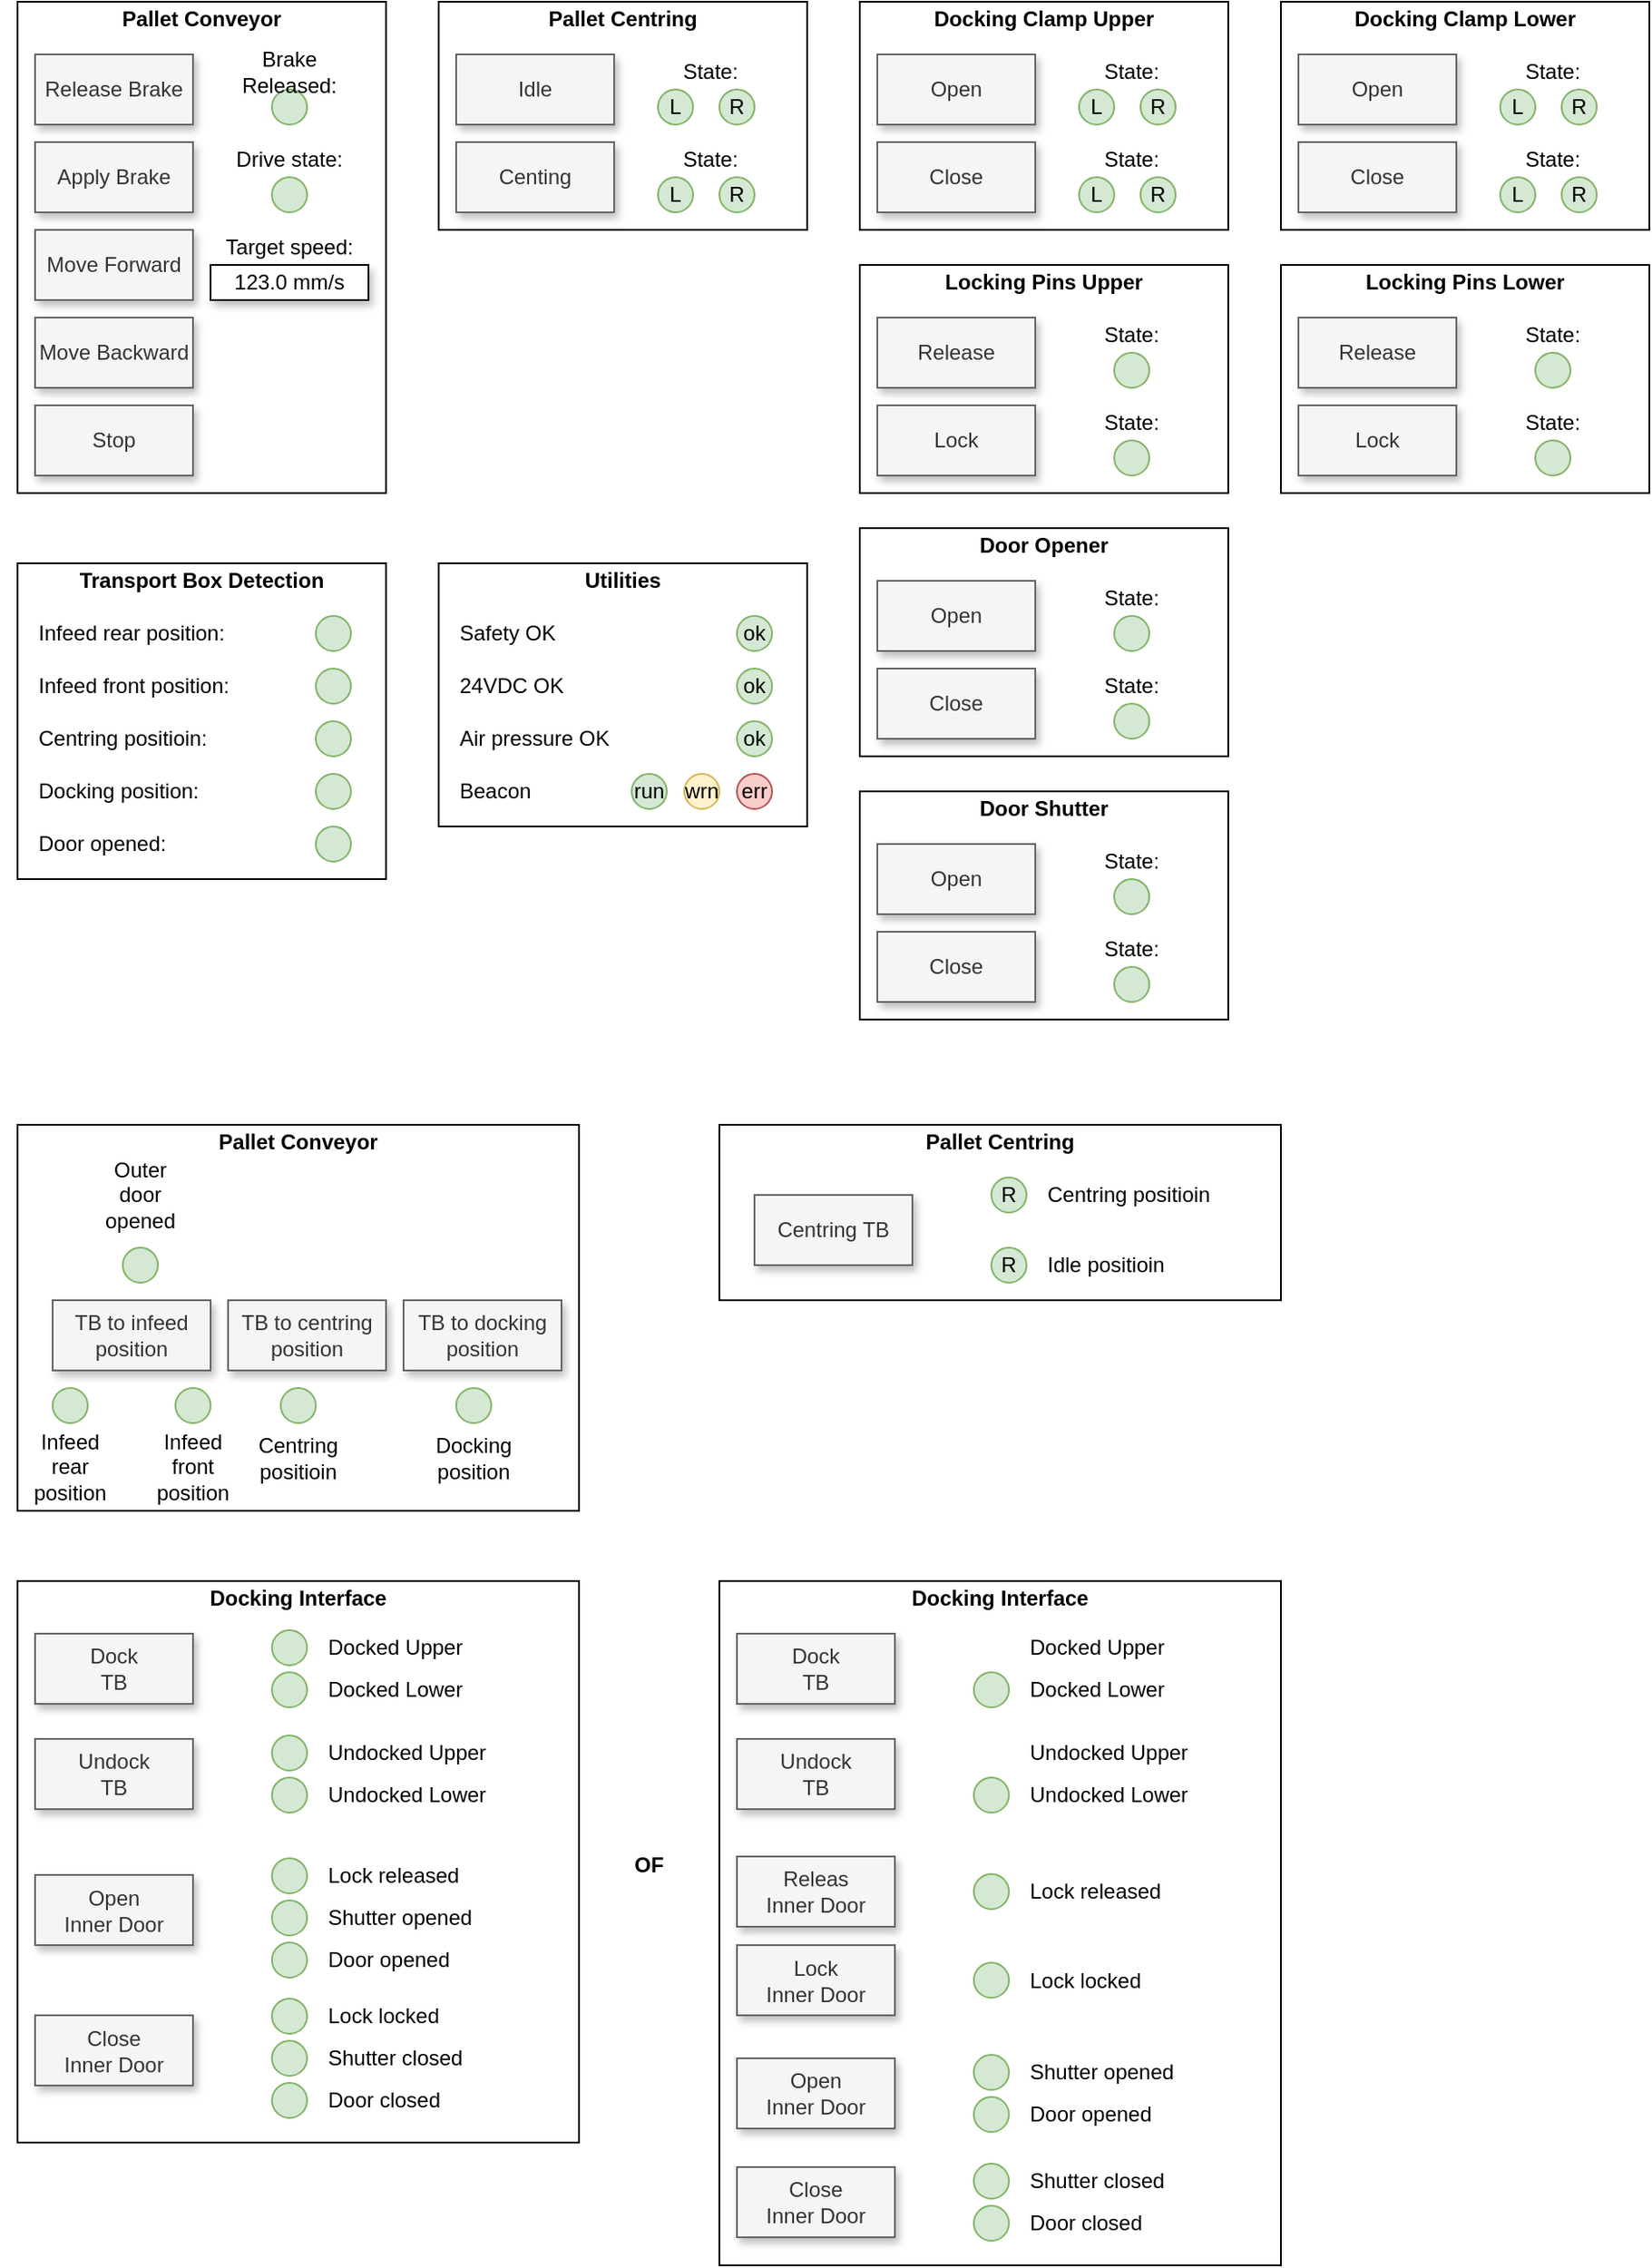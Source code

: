<mxfile version="24.7.5" pages="2">
  <diagram name="HMI maual control" id="TnX9ORPbV--yk32t3U6v">
    <mxGraphModel dx="1247" dy="734" grid="1" gridSize="10" guides="1" tooltips="1" connect="1" arrows="1" fold="1" page="1" pageScale="1" pageWidth="850" pageHeight="1100" math="0" shadow="0">
      <root>
        <mxCell id="0" />
        <mxCell id="1" parent="0" />
        <mxCell id="BcnCHUw4ha58COk9Mgh8-16" value="" style="rounded=0;whiteSpace=wrap;html=1;" parent="1" vertex="1">
          <mxGeometry x="40" y="40" width="210" height="280" as="geometry" />
        </mxCell>
        <mxCell id="BcnCHUw4ha58COk9Mgh8-17" value="Release Brake" style="rounded=0;whiteSpace=wrap;html=1;shadow=1;fillColor=#f5f5f5;fontColor=#333333;strokeColor=#666666;" parent="1" vertex="1">
          <mxGeometry x="50" y="70" width="90" height="40" as="geometry" />
        </mxCell>
        <mxCell id="BcnCHUw4ha58COk9Mgh8-18" value="Move Forward" style="rounded=0;whiteSpace=wrap;html=1;shadow=1;fillColor=#f5f5f5;fontColor=#333333;strokeColor=#666666;" parent="1" vertex="1">
          <mxGeometry x="50" y="170" width="90" height="40" as="geometry" />
        </mxCell>
        <mxCell id="BcnCHUw4ha58COk9Mgh8-19" value="Move Backward" style="rounded=0;whiteSpace=wrap;html=1;shadow=1;fillColor=#f5f5f5;fontColor=#333333;strokeColor=#666666;" parent="1" vertex="1">
          <mxGeometry x="50" y="220" width="90" height="40" as="geometry" />
        </mxCell>
        <mxCell id="BcnCHUw4ha58COk9Mgh8-20" value="Stop" style="rounded=0;whiteSpace=wrap;html=1;shadow=1;fillColor=#f5f5f5;fontColor=#333333;strokeColor=#666666;" parent="1" vertex="1">
          <mxGeometry x="50" y="270" width="90" height="40" as="geometry" />
        </mxCell>
        <mxCell id="BcnCHUw4ha58COk9Mgh8-21" value="123.0 mm/s" style="rounded=0;whiteSpace=wrap;html=1;shadow=1;" parent="1" vertex="1">
          <mxGeometry x="150" y="190" width="90" height="20" as="geometry" />
        </mxCell>
        <mxCell id="BcnCHUw4ha58COk9Mgh8-22" value="" style="ellipse;whiteSpace=wrap;html=1;fillColor=#d5e8d4;strokeColor=#82b366;" parent="1" vertex="1">
          <mxGeometry x="185" y="140" width="20" height="20" as="geometry" />
        </mxCell>
        <mxCell id="BcnCHUw4ha58COk9Mgh8-23" value="Pallet Conveyor" style="text;html=1;align=center;verticalAlign=middle;whiteSpace=wrap;rounded=0;fontStyle=1" parent="1" vertex="1">
          <mxGeometry x="50" y="40" width="190" height="20" as="geometry" />
        </mxCell>
        <mxCell id="BcnCHUw4ha58COk9Mgh8-24" value="Target speed:" style="text;html=1;align=center;verticalAlign=middle;whiteSpace=wrap;rounded=0;fontStyle=0" parent="1" vertex="1">
          <mxGeometry x="150" y="170" width="90" height="20" as="geometry" />
        </mxCell>
        <mxCell id="BcnCHUw4ha58COk9Mgh8-25" value="Drive state:" style="text;html=1;align=center;verticalAlign=middle;whiteSpace=wrap;rounded=0;fontStyle=0" parent="1" vertex="1">
          <mxGeometry x="150" y="120" width="90" height="20" as="geometry" />
        </mxCell>
        <mxCell id="BcnCHUw4ha58COk9Mgh8-26" value="" style="rounded=0;whiteSpace=wrap;html=1;" parent="1" vertex="1">
          <mxGeometry x="280" y="40" width="210" height="130" as="geometry" />
        </mxCell>
        <mxCell id="BcnCHUw4ha58COk9Mgh8-27" value="Idle" style="rounded=0;whiteSpace=wrap;html=1;shadow=1;fillColor=#f5f5f5;fontColor=#333333;strokeColor=#666666;" parent="1" vertex="1">
          <mxGeometry x="290" y="70" width="90" height="40" as="geometry" />
        </mxCell>
        <mxCell id="BcnCHUw4ha58COk9Mgh8-28" value="Centing" style="rounded=0;whiteSpace=wrap;html=1;shadow=1;fillColor=#f5f5f5;fontColor=#333333;strokeColor=#666666;" parent="1" vertex="1">
          <mxGeometry x="290" y="120" width="90" height="40" as="geometry" />
        </mxCell>
        <mxCell id="BcnCHUw4ha58COk9Mgh8-33" value="Pallet Centring" style="text;html=1;align=center;verticalAlign=middle;whiteSpace=wrap;rounded=0;fontStyle=1" parent="1" vertex="1">
          <mxGeometry x="290" y="40" width="190" height="20" as="geometry" />
        </mxCell>
        <mxCell id="BcnCHUw4ha58COk9Mgh8-36" value="" style="rounded=0;whiteSpace=wrap;html=1;" parent="1" vertex="1">
          <mxGeometry x="40" y="360" width="210" height="180" as="geometry" />
        </mxCell>
        <mxCell id="BcnCHUw4ha58COk9Mgh8-43" value="Transport Box Detection" style="text;html=1;align=center;verticalAlign=middle;whiteSpace=wrap;rounded=0;fontStyle=1" parent="1" vertex="1">
          <mxGeometry x="50" y="360" width="190" height="20" as="geometry" />
        </mxCell>
        <mxCell id="BcnCHUw4ha58COk9Mgh8-46" value="" style="ellipse;whiteSpace=wrap;html=1;fillColor=#d5e8d4;strokeColor=#82b366;" parent="1" vertex="1">
          <mxGeometry x="210" y="390" width="20" height="20" as="geometry" />
        </mxCell>
        <mxCell id="BcnCHUw4ha58COk9Mgh8-47" value="Infeed rear position:" style="text;html=1;align=left;verticalAlign=middle;whiteSpace=wrap;rounded=0;fontStyle=0" parent="1" vertex="1">
          <mxGeometry x="50" y="390" width="150" height="20" as="geometry" />
        </mxCell>
        <mxCell id="BcnCHUw4ha58COk9Mgh8-50" value="" style="ellipse;whiteSpace=wrap;html=1;fillColor=#d5e8d4;strokeColor=#82b366;" parent="1" vertex="1">
          <mxGeometry x="210" y="420" width="20" height="20" as="geometry" />
        </mxCell>
        <mxCell id="BcnCHUw4ha58COk9Mgh8-51" value="" style="ellipse;whiteSpace=wrap;html=1;fillColor=#d5e8d4;strokeColor=#82b366;" parent="1" vertex="1">
          <mxGeometry x="210" y="450" width="20" height="20" as="geometry" />
        </mxCell>
        <mxCell id="BcnCHUw4ha58COk9Mgh8-52" value="" style="ellipse;whiteSpace=wrap;html=1;fillColor=#d5e8d4;strokeColor=#82b366;" parent="1" vertex="1">
          <mxGeometry x="210" y="480" width="20" height="20" as="geometry" />
        </mxCell>
        <mxCell id="BcnCHUw4ha58COk9Mgh8-53" value="" style="ellipse;whiteSpace=wrap;html=1;fillColor=#d5e8d4;strokeColor=#82b366;" parent="1" vertex="1">
          <mxGeometry x="210" y="510" width="20" height="20" as="geometry" />
        </mxCell>
        <mxCell id="BcnCHUw4ha58COk9Mgh8-54" value="Infeed front position:" style="text;html=1;align=left;verticalAlign=middle;whiteSpace=wrap;rounded=0;fontStyle=0" parent="1" vertex="1">
          <mxGeometry x="50" y="420" width="150" height="20" as="geometry" />
        </mxCell>
        <mxCell id="BcnCHUw4ha58COk9Mgh8-55" value="Centring positioin:" style="text;html=1;align=left;verticalAlign=middle;whiteSpace=wrap;rounded=0;fontStyle=0" parent="1" vertex="1">
          <mxGeometry x="50" y="450" width="150" height="20" as="geometry" />
        </mxCell>
        <mxCell id="BcnCHUw4ha58COk9Mgh8-56" value="Docking position:" style="text;html=1;align=left;verticalAlign=middle;whiteSpace=wrap;rounded=0;fontStyle=0" parent="1" vertex="1">
          <mxGeometry x="50" y="480" width="150" height="20" as="geometry" />
        </mxCell>
        <mxCell id="BcnCHUw4ha58COk9Mgh8-57" value="Door opened:" style="text;html=1;align=left;verticalAlign=middle;whiteSpace=wrap;rounded=0;fontStyle=0" parent="1" vertex="1">
          <mxGeometry x="50" y="510" width="150" height="20" as="geometry" />
        </mxCell>
        <mxCell id="BcnCHUw4ha58COk9Mgh8-60" value="L" style="ellipse;whiteSpace=wrap;html=1;fillColor=#d5e8d4;strokeColor=#82b366;" parent="1" vertex="1">
          <mxGeometry x="405" y="90" width="20" height="20" as="geometry" />
        </mxCell>
        <mxCell id="BcnCHUw4ha58COk9Mgh8-61" value="State:" style="text;html=1;align=center;verticalAlign=middle;whiteSpace=wrap;rounded=0;fontStyle=0" parent="1" vertex="1">
          <mxGeometry x="390" y="70" width="90" height="20" as="geometry" />
        </mxCell>
        <mxCell id="BcnCHUw4ha58COk9Mgh8-62" value="R" style="ellipse;whiteSpace=wrap;html=1;fillColor=#d5e8d4;strokeColor=#82b366;" parent="1" vertex="1">
          <mxGeometry x="440" y="90" width="20" height="20" as="geometry" />
        </mxCell>
        <mxCell id="BcnCHUw4ha58COk9Mgh8-64" value="L" style="ellipse;whiteSpace=wrap;html=1;fillColor=#d5e8d4;strokeColor=#82b366;" parent="1" vertex="1">
          <mxGeometry x="405" y="140" width="20" height="20" as="geometry" />
        </mxCell>
        <mxCell id="BcnCHUw4ha58COk9Mgh8-65" value="State:" style="text;html=1;align=center;verticalAlign=middle;whiteSpace=wrap;rounded=0;fontStyle=0" parent="1" vertex="1">
          <mxGeometry x="390" y="120" width="90" height="20" as="geometry" />
        </mxCell>
        <mxCell id="BcnCHUw4ha58COk9Mgh8-66" value="R" style="ellipse;whiteSpace=wrap;html=1;fillColor=#d5e8d4;strokeColor=#82b366;" parent="1" vertex="1">
          <mxGeometry x="440" y="140" width="20" height="20" as="geometry" />
        </mxCell>
        <mxCell id="BcnCHUw4ha58COk9Mgh8-67" value="" style="rounded=0;whiteSpace=wrap;html=1;" parent="1" vertex="1">
          <mxGeometry x="520" y="40" width="210" height="130" as="geometry" />
        </mxCell>
        <mxCell id="BcnCHUw4ha58COk9Mgh8-68" value="Open" style="rounded=0;whiteSpace=wrap;html=1;shadow=1;fillColor=#f5f5f5;fontColor=#333333;strokeColor=#666666;" parent="1" vertex="1">
          <mxGeometry x="530" y="70" width="90" height="40" as="geometry" />
        </mxCell>
        <mxCell id="BcnCHUw4ha58COk9Mgh8-69" value="Close" style="rounded=0;whiteSpace=wrap;html=1;shadow=1;fillColor=#f5f5f5;fontColor=#333333;strokeColor=#666666;" parent="1" vertex="1">
          <mxGeometry x="530" y="120" width="90" height="40" as="geometry" />
        </mxCell>
        <mxCell id="BcnCHUw4ha58COk9Mgh8-70" value="Docking Clamp Upper" style="text;html=1;align=center;verticalAlign=middle;whiteSpace=wrap;rounded=0;fontStyle=1" parent="1" vertex="1">
          <mxGeometry x="530" y="40" width="190" height="20" as="geometry" />
        </mxCell>
        <mxCell id="BcnCHUw4ha58COk9Mgh8-71" value="L" style="ellipse;whiteSpace=wrap;html=1;fillColor=#d5e8d4;strokeColor=#82b366;" parent="1" vertex="1">
          <mxGeometry x="645" y="90" width="20" height="20" as="geometry" />
        </mxCell>
        <mxCell id="BcnCHUw4ha58COk9Mgh8-72" value="State:" style="text;html=1;align=center;verticalAlign=middle;whiteSpace=wrap;rounded=0;fontStyle=0" parent="1" vertex="1">
          <mxGeometry x="630" y="70" width="90" height="20" as="geometry" />
        </mxCell>
        <mxCell id="BcnCHUw4ha58COk9Mgh8-73" value="R" style="ellipse;whiteSpace=wrap;html=1;fillColor=#d5e8d4;strokeColor=#82b366;" parent="1" vertex="1">
          <mxGeometry x="680" y="90" width="20" height="20" as="geometry" />
        </mxCell>
        <mxCell id="BcnCHUw4ha58COk9Mgh8-74" value="L" style="ellipse;whiteSpace=wrap;html=1;fillColor=#d5e8d4;strokeColor=#82b366;" parent="1" vertex="1">
          <mxGeometry x="645" y="140" width="20" height="20" as="geometry" />
        </mxCell>
        <mxCell id="BcnCHUw4ha58COk9Mgh8-75" value="State:" style="text;html=1;align=center;verticalAlign=middle;whiteSpace=wrap;rounded=0;fontStyle=0" parent="1" vertex="1">
          <mxGeometry x="630" y="120" width="90" height="20" as="geometry" />
        </mxCell>
        <mxCell id="BcnCHUw4ha58COk9Mgh8-76" value="R" style="ellipse;whiteSpace=wrap;html=1;fillColor=#d5e8d4;strokeColor=#82b366;" parent="1" vertex="1">
          <mxGeometry x="680" y="140" width="20" height="20" as="geometry" />
        </mxCell>
        <mxCell id="BcnCHUw4ha58COk9Mgh8-89" value="" style="rounded=0;whiteSpace=wrap;html=1;" parent="1" vertex="1">
          <mxGeometry x="520" y="190" width="210" height="130" as="geometry" />
        </mxCell>
        <mxCell id="BcnCHUw4ha58COk9Mgh8-90" value="Release" style="rounded=0;whiteSpace=wrap;html=1;shadow=1;fillColor=#f5f5f5;fontColor=#333333;strokeColor=#666666;" parent="1" vertex="1">
          <mxGeometry x="530" y="220" width="90" height="40" as="geometry" />
        </mxCell>
        <mxCell id="BcnCHUw4ha58COk9Mgh8-91" value="Lock" style="rounded=0;whiteSpace=wrap;html=1;shadow=1;fillColor=#f5f5f5;fontColor=#333333;strokeColor=#666666;" parent="1" vertex="1">
          <mxGeometry x="530" y="270" width="90" height="40" as="geometry" />
        </mxCell>
        <mxCell id="BcnCHUw4ha58COk9Mgh8-92" value="Locking Pins Upper" style="text;html=1;align=center;verticalAlign=middle;whiteSpace=wrap;rounded=0;fontStyle=1" parent="1" vertex="1">
          <mxGeometry x="530" y="190" width="190" height="20" as="geometry" />
        </mxCell>
        <mxCell id="BcnCHUw4ha58COk9Mgh8-93" value="" style="ellipse;whiteSpace=wrap;html=1;fillColor=#d5e8d4;strokeColor=#82b366;" parent="1" vertex="1">
          <mxGeometry x="665" y="240" width="20" height="20" as="geometry" />
        </mxCell>
        <mxCell id="BcnCHUw4ha58COk9Mgh8-94" value="State:" style="text;html=1;align=center;verticalAlign=middle;whiteSpace=wrap;rounded=0;fontStyle=0" parent="1" vertex="1">
          <mxGeometry x="630" y="220" width="90" height="20" as="geometry" />
        </mxCell>
        <mxCell id="BcnCHUw4ha58COk9Mgh8-96" value="" style="ellipse;whiteSpace=wrap;html=1;fillColor=#d5e8d4;strokeColor=#82b366;" parent="1" vertex="1">
          <mxGeometry x="665" y="290" width="20" height="20" as="geometry" />
        </mxCell>
        <mxCell id="BcnCHUw4ha58COk9Mgh8-97" value="State:" style="text;html=1;align=center;verticalAlign=middle;whiteSpace=wrap;rounded=0;fontStyle=0" parent="1" vertex="1">
          <mxGeometry x="630" y="270" width="90" height="20" as="geometry" />
        </mxCell>
        <mxCell id="BcnCHUw4ha58COk9Mgh8-99" value="" style="rounded=0;whiteSpace=wrap;html=1;" parent="1" vertex="1">
          <mxGeometry x="520" y="340" width="210" height="130" as="geometry" />
        </mxCell>
        <mxCell id="BcnCHUw4ha58COk9Mgh8-100" value="Open" style="rounded=0;whiteSpace=wrap;html=1;shadow=1;fillColor=#f5f5f5;fontColor=#333333;strokeColor=#666666;" parent="1" vertex="1">
          <mxGeometry x="530" y="370" width="90" height="40" as="geometry" />
        </mxCell>
        <mxCell id="BcnCHUw4ha58COk9Mgh8-101" value="Close" style="rounded=0;whiteSpace=wrap;html=1;shadow=1;fillColor=#f5f5f5;fontColor=#333333;strokeColor=#666666;" parent="1" vertex="1">
          <mxGeometry x="530" y="420" width="90" height="40" as="geometry" />
        </mxCell>
        <mxCell id="BcnCHUw4ha58COk9Mgh8-102" value="Door Opener" style="text;html=1;align=center;verticalAlign=middle;whiteSpace=wrap;rounded=0;fontStyle=1" parent="1" vertex="1">
          <mxGeometry x="530" y="340" width="190" height="20" as="geometry" />
        </mxCell>
        <mxCell id="BcnCHUw4ha58COk9Mgh8-103" value="" style="ellipse;whiteSpace=wrap;html=1;fillColor=#d5e8d4;strokeColor=#82b366;" parent="1" vertex="1">
          <mxGeometry x="665" y="390" width="20" height="20" as="geometry" />
        </mxCell>
        <mxCell id="BcnCHUw4ha58COk9Mgh8-104" value="State:" style="text;html=1;align=center;verticalAlign=middle;whiteSpace=wrap;rounded=0;fontStyle=0" parent="1" vertex="1">
          <mxGeometry x="630" y="370" width="90" height="20" as="geometry" />
        </mxCell>
        <mxCell id="BcnCHUw4ha58COk9Mgh8-105" value="" style="ellipse;whiteSpace=wrap;html=1;fillColor=#d5e8d4;strokeColor=#82b366;" parent="1" vertex="1">
          <mxGeometry x="665" y="440" width="20" height="20" as="geometry" />
        </mxCell>
        <mxCell id="BcnCHUw4ha58COk9Mgh8-106" value="State:" style="text;html=1;align=center;verticalAlign=middle;whiteSpace=wrap;rounded=0;fontStyle=0" parent="1" vertex="1">
          <mxGeometry x="630" y="420" width="90" height="20" as="geometry" />
        </mxCell>
        <mxCell id="BcnCHUw4ha58COk9Mgh8-108" value="" style="rounded=0;whiteSpace=wrap;html=1;" parent="1" vertex="1">
          <mxGeometry x="520" y="490" width="210" height="130" as="geometry" />
        </mxCell>
        <mxCell id="BcnCHUw4ha58COk9Mgh8-109" value="Open" style="rounded=0;whiteSpace=wrap;html=1;shadow=1;fillColor=#f5f5f5;fontColor=#333333;strokeColor=#666666;" parent="1" vertex="1">
          <mxGeometry x="530" y="520" width="90" height="40" as="geometry" />
        </mxCell>
        <mxCell id="BcnCHUw4ha58COk9Mgh8-110" value="Close" style="rounded=0;whiteSpace=wrap;html=1;shadow=1;fillColor=#f5f5f5;fontColor=#333333;strokeColor=#666666;" parent="1" vertex="1">
          <mxGeometry x="530" y="570" width="90" height="40" as="geometry" />
        </mxCell>
        <mxCell id="BcnCHUw4ha58COk9Mgh8-111" value="Door Shutter" style="text;html=1;align=center;verticalAlign=middle;whiteSpace=wrap;rounded=0;fontStyle=1" parent="1" vertex="1">
          <mxGeometry x="530" y="490" width="190" height="20" as="geometry" />
        </mxCell>
        <mxCell id="BcnCHUw4ha58COk9Mgh8-112" value="" style="ellipse;whiteSpace=wrap;html=1;fillColor=#d5e8d4;strokeColor=#82b366;" parent="1" vertex="1">
          <mxGeometry x="665" y="540" width="20" height="20" as="geometry" />
        </mxCell>
        <mxCell id="BcnCHUw4ha58COk9Mgh8-113" value="State:" style="text;html=1;align=center;verticalAlign=middle;whiteSpace=wrap;rounded=0;fontStyle=0" parent="1" vertex="1">
          <mxGeometry x="630" y="520" width="90" height="20" as="geometry" />
        </mxCell>
        <mxCell id="BcnCHUw4ha58COk9Mgh8-114" value="" style="ellipse;whiteSpace=wrap;html=1;fillColor=#d5e8d4;strokeColor=#82b366;" parent="1" vertex="1">
          <mxGeometry x="665" y="590" width="20" height="20" as="geometry" />
        </mxCell>
        <mxCell id="BcnCHUw4ha58COk9Mgh8-115" value="State:" style="text;html=1;align=center;verticalAlign=middle;whiteSpace=wrap;rounded=0;fontStyle=0" parent="1" vertex="1">
          <mxGeometry x="630" y="570" width="90" height="20" as="geometry" />
        </mxCell>
        <mxCell id="BcnCHUw4ha58COk9Mgh8-116" value="" style="rounded=0;whiteSpace=wrap;html=1;" parent="1" vertex="1">
          <mxGeometry x="760" y="40" width="210" height="130" as="geometry" />
        </mxCell>
        <mxCell id="BcnCHUw4ha58COk9Mgh8-117" value="Open" style="rounded=0;whiteSpace=wrap;html=1;shadow=1;fillColor=#f5f5f5;fontColor=#333333;strokeColor=#666666;" parent="1" vertex="1">
          <mxGeometry x="770" y="70" width="90" height="40" as="geometry" />
        </mxCell>
        <mxCell id="BcnCHUw4ha58COk9Mgh8-118" value="Close" style="rounded=0;whiteSpace=wrap;html=1;shadow=1;fillColor=#f5f5f5;fontColor=#333333;strokeColor=#666666;" parent="1" vertex="1">
          <mxGeometry x="770" y="120" width="90" height="40" as="geometry" />
        </mxCell>
        <mxCell id="BcnCHUw4ha58COk9Mgh8-119" value="Docking Clamp Lower" style="text;html=1;align=center;verticalAlign=middle;whiteSpace=wrap;rounded=0;fontStyle=1" parent="1" vertex="1">
          <mxGeometry x="770" y="40" width="190" height="20" as="geometry" />
        </mxCell>
        <mxCell id="BcnCHUw4ha58COk9Mgh8-120" value="L" style="ellipse;whiteSpace=wrap;html=1;fillColor=#d5e8d4;strokeColor=#82b366;" parent="1" vertex="1">
          <mxGeometry x="885" y="90" width="20" height="20" as="geometry" />
        </mxCell>
        <mxCell id="BcnCHUw4ha58COk9Mgh8-121" value="State:" style="text;html=1;align=center;verticalAlign=middle;whiteSpace=wrap;rounded=0;fontStyle=0" parent="1" vertex="1">
          <mxGeometry x="870" y="70" width="90" height="20" as="geometry" />
        </mxCell>
        <mxCell id="BcnCHUw4ha58COk9Mgh8-122" value="R" style="ellipse;whiteSpace=wrap;html=1;fillColor=#d5e8d4;strokeColor=#82b366;" parent="1" vertex="1">
          <mxGeometry x="920" y="90" width="20" height="20" as="geometry" />
        </mxCell>
        <mxCell id="BcnCHUw4ha58COk9Mgh8-123" value="L" style="ellipse;whiteSpace=wrap;html=1;fillColor=#d5e8d4;strokeColor=#82b366;" parent="1" vertex="1">
          <mxGeometry x="885" y="140" width="20" height="20" as="geometry" />
        </mxCell>
        <mxCell id="BcnCHUw4ha58COk9Mgh8-124" value="State:" style="text;html=1;align=center;verticalAlign=middle;whiteSpace=wrap;rounded=0;fontStyle=0" parent="1" vertex="1">
          <mxGeometry x="870" y="120" width="90" height="20" as="geometry" />
        </mxCell>
        <mxCell id="BcnCHUw4ha58COk9Mgh8-125" value="R" style="ellipse;whiteSpace=wrap;html=1;fillColor=#d5e8d4;strokeColor=#82b366;" parent="1" vertex="1">
          <mxGeometry x="920" y="140" width="20" height="20" as="geometry" />
        </mxCell>
        <mxCell id="BcnCHUw4ha58COk9Mgh8-126" value="" style="rounded=0;whiteSpace=wrap;html=1;" parent="1" vertex="1">
          <mxGeometry x="760" y="190" width="210" height="130" as="geometry" />
        </mxCell>
        <mxCell id="BcnCHUw4ha58COk9Mgh8-127" value="Release" style="rounded=0;whiteSpace=wrap;html=1;shadow=1;fillColor=#f5f5f5;fontColor=#333333;strokeColor=#666666;" parent="1" vertex="1">
          <mxGeometry x="770" y="220" width="90" height="40" as="geometry" />
        </mxCell>
        <mxCell id="BcnCHUw4ha58COk9Mgh8-128" value="Lock" style="rounded=0;whiteSpace=wrap;html=1;shadow=1;fillColor=#f5f5f5;fontColor=#333333;strokeColor=#666666;" parent="1" vertex="1">
          <mxGeometry x="770" y="270" width="90" height="40" as="geometry" />
        </mxCell>
        <mxCell id="BcnCHUw4ha58COk9Mgh8-129" value="Locking Pins Lower" style="text;html=1;align=center;verticalAlign=middle;whiteSpace=wrap;rounded=0;fontStyle=1" parent="1" vertex="1">
          <mxGeometry x="770" y="190" width="190" height="20" as="geometry" />
        </mxCell>
        <mxCell id="BcnCHUw4ha58COk9Mgh8-130" value="" style="ellipse;whiteSpace=wrap;html=1;fillColor=#d5e8d4;strokeColor=#82b366;" parent="1" vertex="1">
          <mxGeometry x="905" y="240" width="20" height="20" as="geometry" />
        </mxCell>
        <mxCell id="BcnCHUw4ha58COk9Mgh8-131" value="State:" style="text;html=1;align=center;verticalAlign=middle;whiteSpace=wrap;rounded=0;fontStyle=0" parent="1" vertex="1">
          <mxGeometry x="870" y="220" width="90" height="20" as="geometry" />
        </mxCell>
        <mxCell id="BcnCHUw4ha58COk9Mgh8-132" value="" style="ellipse;whiteSpace=wrap;html=1;fillColor=#d5e8d4;strokeColor=#82b366;" parent="1" vertex="1">
          <mxGeometry x="905" y="290" width="20" height="20" as="geometry" />
        </mxCell>
        <mxCell id="BcnCHUw4ha58COk9Mgh8-133" value="State:" style="text;html=1;align=center;verticalAlign=middle;whiteSpace=wrap;rounded=0;fontStyle=0" parent="1" vertex="1">
          <mxGeometry x="870" y="270" width="90" height="20" as="geometry" />
        </mxCell>
        <mxCell id="UFwwj-xUKq53SgtM4bMM-1" value="" style="rounded=0;whiteSpace=wrap;html=1;" parent="1" vertex="1">
          <mxGeometry x="40" y="680" width="320" height="220" as="geometry" />
        </mxCell>
        <mxCell id="UFwwj-xUKq53SgtM4bMM-2" value="TB to centring position" style="rounded=0;whiteSpace=wrap;html=1;shadow=1;fillColor=#f5f5f5;fontColor=#333333;strokeColor=#666666;" parent="1" vertex="1">
          <mxGeometry x="160" y="780" width="90" height="40" as="geometry" />
        </mxCell>
        <mxCell id="UFwwj-xUKq53SgtM4bMM-3" value="TB to docking position" style="rounded=0;whiteSpace=wrap;html=1;shadow=1;fillColor=#f5f5f5;fontColor=#333333;strokeColor=#666666;" parent="1" vertex="1">
          <mxGeometry x="260" y="780" width="90" height="40" as="geometry" />
        </mxCell>
        <mxCell id="UFwwj-xUKq53SgtM4bMM-4" value="Pallet Conveyor" style="text;html=1;align=center;verticalAlign=middle;whiteSpace=wrap;rounded=0;fontStyle=1" parent="1" vertex="1">
          <mxGeometry x="40" y="680" width="320" height="20" as="geometry" />
        </mxCell>
        <mxCell id="UFwwj-xUKq53SgtM4bMM-11" value="TB to infeed position" style="rounded=0;whiteSpace=wrap;html=1;shadow=1;fillColor=#f5f5f5;fontColor=#333333;strokeColor=#666666;" parent="1" vertex="1">
          <mxGeometry x="60" y="780" width="90" height="40" as="geometry" />
        </mxCell>
        <mxCell id="UFwwj-xUKq53SgtM4bMM-12" value="" style="ellipse;whiteSpace=wrap;html=1;fillColor=#d5e8d4;strokeColor=#82b366;" parent="1" vertex="1">
          <mxGeometry x="60" y="830" width="20" height="20" as="geometry" />
        </mxCell>
        <mxCell id="UFwwj-xUKq53SgtM4bMM-14" value="" style="ellipse;whiteSpace=wrap;html=1;fillColor=#d5e8d4;strokeColor=#82b366;" parent="1" vertex="1">
          <mxGeometry x="130" y="830" width="20" height="20" as="geometry" />
        </mxCell>
        <mxCell id="UFwwj-xUKq53SgtM4bMM-15" value="" style="ellipse;whiteSpace=wrap;html=1;fillColor=#d5e8d4;strokeColor=#82b366;" parent="1" vertex="1">
          <mxGeometry x="190" y="830" width="20" height="20" as="geometry" />
        </mxCell>
        <mxCell id="UFwwj-xUKq53SgtM4bMM-16" value="" style="ellipse;whiteSpace=wrap;html=1;fillColor=#d5e8d4;strokeColor=#82b366;" parent="1" vertex="1">
          <mxGeometry x="290" y="830" width="20" height="20" as="geometry" />
        </mxCell>
        <mxCell id="UFwwj-xUKq53SgtM4bMM-17" value="" style="ellipse;whiteSpace=wrap;html=1;fillColor=#d5e8d4;strokeColor=#82b366;" parent="1" vertex="1">
          <mxGeometry x="100" y="750" width="20" height="20" as="geometry" />
        </mxCell>
        <mxCell id="UFwwj-xUKq53SgtM4bMM-21" value="Outer&lt;div&gt;door&lt;/div&gt;&lt;div&gt;opened&lt;/div&gt;" style="text;html=1;align=center;verticalAlign=middle;whiteSpace=wrap;rounded=0;fontStyle=0" parent="1" vertex="1">
          <mxGeometry x="70" y="700" width="80" height="40" as="geometry" />
        </mxCell>
        <mxCell id="UFwwj-xUKq53SgtM4bMM-20" value="Docking&lt;div&gt;position&lt;/div&gt;" style="text;html=1;align=center;verticalAlign=middle;whiteSpace=wrap;rounded=0;fontStyle=0;fillColor=none;" parent="1" vertex="1">
          <mxGeometry x="255" y="850" width="90" height="40" as="geometry" />
        </mxCell>
        <mxCell id="UFwwj-xUKq53SgtM4bMM-19" value="Centring&lt;div&gt;positioin&lt;/div&gt;" style="text;html=1;align=center;verticalAlign=middle;whiteSpace=wrap;rounded=0;fontStyle=0;fillColor=none;" parent="1" vertex="1">
          <mxGeometry x="160" y="850" width="80" height="40" as="geometry" />
        </mxCell>
        <mxCell id="UFwwj-xUKq53SgtM4bMM-18" value="Infeed&lt;div&gt;front&lt;div&gt;position&lt;/div&gt;&lt;/div&gt;" style="text;html=1;align=center;verticalAlign=middle;whiteSpace=wrap;rounded=0;fontStyle=0;fillColor=none;" parent="1" vertex="1">
          <mxGeometry x="95" y="855" width="90" height="40" as="geometry" />
        </mxCell>
        <mxCell id="UFwwj-xUKq53SgtM4bMM-13" value="Infeed&lt;div&gt;rear&lt;/div&gt;&lt;div&gt;position&lt;/div&gt;" style="text;html=1;align=center;verticalAlign=middle;whiteSpace=wrap;rounded=0;fontStyle=0;fillColor=none;" parent="1" vertex="1">
          <mxGeometry x="30" y="855" width="80" height="40" as="geometry" />
        </mxCell>
        <mxCell id="UFwwj-xUKq53SgtM4bMM-37" value="" style="rounded=0;whiteSpace=wrap;html=1;" parent="1" vertex="1">
          <mxGeometry x="440" y="680" width="320" height="100" as="geometry" />
        </mxCell>
        <mxCell id="UFwwj-xUKq53SgtM4bMM-40" value="Pallet Centring" style="text;html=1;align=center;verticalAlign=middle;whiteSpace=wrap;rounded=0;fontStyle=1" parent="1" vertex="1">
          <mxGeometry x="440" y="680" width="320" height="20" as="geometry" />
        </mxCell>
        <mxCell id="UFwwj-xUKq53SgtM4bMM-41" value="Centring TB" style="rounded=0;whiteSpace=wrap;html=1;shadow=1;fillColor=#f5f5f5;fontColor=#333333;strokeColor=#666666;" parent="1" vertex="1">
          <mxGeometry x="460" y="720" width="90" height="40" as="geometry" />
        </mxCell>
        <mxCell id="UFwwj-xUKq53SgtM4bMM-44" value="R" style="ellipse;whiteSpace=wrap;html=1;fillColor=#d5e8d4;strokeColor=#82b366;" parent="1" vertex="1">
          <mxGeometry x="595" y="710" width="20" height="20" as="geometry" />
        </mxCell>
        <mxCell id="UFwwj-xUKq53SgtM4bMM-45" value="R" style="ellipse;whiteSpace=wrap;html=1;fillColor=#d5e8d4;strokeColor=#82b366;" parent="1" vertex="1">
          <mxGeometry x="595" y="750" width="20" height="20" as="geometry" />
        </mxCell>
        <mxCell id="UFwwj-xUKq53SgtM4bMM-49" value="Centring&amp;nbsp;&lt;span style=&quot;background-color: initial;&quot;&gt;positioin&lt;/span&gt;" style="text;html=1;align=left;verticalAlign=middle;whiteSpace=wrap;rounded=0;fontStyle=0;fillColor=none;" parent="1" vertex="1">
          <mxGeometry x="625" y="710" width="115" height="20" as="geometry" />
        </mxCell>
        <mxCell id="UFwwj-xUKq53SgtM4bMM-52" value="Idle&amp;nbsp;&lt;span style=&quot;background-color: initial;&quot;&gt;positioin&lt;/span&gt;" style="text;html=1;align=left;verticalAlign=middle;whiteSpace=wrap;rounded=0;fontStyle=0;fillColor=none;" parent="1" vertex="1">
          <mxGeometry x="625" y="750" width="115" height="20" as="geometry" />
        </mxCell>
        <mxCell id="UFwwj-xUKq53SgtM4bMM-55" value="" style="rounded=0;whiteSpace=wrap;html=1;" parent="1" vertex="1">
          <mxGeometry x="40" y="940" width="320" height="320" as="geometry" />
        </mxCell>
        <mxCell id="UFwwj-xUKq53SgtM4bMM-58" value="Docking Interface" style="text;html=1;align=center;verticalAlign=middle;whiteSpace=wrap;rounded=0;fontStyle=1" parent="1" vertex="1">
          <mxGeometry x="40" y="940" width="320" height="20" as="geometry" />
        </mxCell>
        <mxCell id="UFwwj-xUKq53SgtM4bMM-59" value="Dock&lt;div&gt;TB&lt;/div&gt;" style="rounded=0;whiteSpace=wrap;html=1;shadow=1;fillColor=#f5f5f5;fontColor=#333333;strokeColor=#666666;" parent="1" vertex="1">
          <mxGeometry x="50" y="970" width="90" height="40" as="geometry" />
        </mxCell>
        <mxCell id="UFwwj-xUKq53SgtM4bMM-70" value="Undock&lt;div&gt;TB&lt;/div&gt;" style="rounded=0;whiteSpace=wrap;html=1;shadow=1;fillColor=#f5f5f5;fontColor=#333333;strokeColor=#666666;" parent="1" vertex="1">
          <mxGeometry x="50" y="1030" width="90" height="40" as="geometry" />
        </mxCell>
        <mxCell id="UFwwj-xUKq53SgtM4bMM-72" value="Open&lt;div&gt;Inner Door&lt;/div&gt;" style="rounded=0;whiteSpace=wrap;html=1;shadow=1;fillColor=#f5f5f5;fontColor=#333333;strokeColor=#666666;" parent="1" vertex="1">
          <mxGeometry x="50" y="1107.5" width="90" height="40" as="geometry" />
        </mxCell>
        <mxCell id="UFwwj-xUKq53SgtM4bMM-74" value="" style="ellipse;whiteSpace=wrap;html=1;fillColor=#d5e8d4;strokeColor=#82b366;" parent="1" vertex="1">
          <mxGeometry x="185" y="992" width="20" height="20" as="geometry" />
        </mxCell>
        <mxCell id="UFwwj-xUKq53SgtM4bMM-75" value="Docked Upper" style="text;html=1;align=left;verticalAlign=middle;whiteSpace=wrap;rounded=0;fontStyle=0;fillColor=none;" parent="1" vertex="1">
          <mxGeometry x="215" y="968" width="115" height="20" as="geometry" />
        </mxCell>
        <mxCell id="UFwwj-xUKq53SgtM4bMM-77" value="" style="ellipse;whiteSpace=wrap;html=1;fillColor=#d5e8d4;strokeColor=#82b366;" parent="1" vertex="1">
          <mxGeometry x="185" y="968" width="20" height="20" as="geometry" />
        </mxCell>
        <mxCell id="UFwwj-xUKq53SgtM4bMM-79" value="Docked Lower" style="text;html=1;align=left;verticalAlign=middle;whiteSpace=wrap;rounded=0;fontStyle=0;fillColor=none;" parent="1" vertex="1">
          <mxGeometry x="215" y="992" width="115" height="20" as="geometry" />
        </mxCell>
        <mxCell id="UFwwj-xUKq53SgtM4bMM-80" value="" style="ellipse;whiteSpace=wrap;html=1;fillColor=#d5e8d4;strokeColor=#82b366;" parent="1" vertex="1">
          <mxGeometry x="185" y="1052" width="20" height="20" as="geometry" />
        </mxCell>
        <mxCell id="UFwwj-xUKq53SgtM4bMM-81" value="Undocked Upper" style="text;html=1;align=left;verticalAlign=middle;whiteSpace=wrap;rounded=0;fontStyle=0;fillColor=none;" parent="1" vertex="1">
          <mxGeometry x="215" y="1028" width="115" height="20" as="geometry" />
        </mxCell>
        <mxCell id="UFwwj-xUKq53SgtM4bMM-83" value="" style="ellipse;whiteSpace=wrap;html=1;fillColor=#d5e8d4;strokeColor=#82b366;" parent="1" vertex="1">
          <mxGeometry x="185" y="1028" width="20" height="20" as="geometry" />
        </mxCell>
        <mxCell id="UFwwj-xUKq53SgtM4bMM-85" value="Undocked Lower" style="text;html=1;align=left;verticalAlign=middle;whiteSpace=wrap;rounded=0;fontStyle=0;fillColor=none;" parent="1" vertex="1">
          <mxGeometry x="215" y="1052" width="115" height="20" as="geometry" />
        </mxCell>
        <mxCell id="UFwwj-xUKq53SgtM4bMM-87" value="" style="ellipse;whiteSpace=wrap;html=1;fillColor=#d5e8d4;strokeColor=#82b366;" parent="1" vertex="1">
          <mxGeometry x="185" y="1122" width="20" height="20" as="geometry" />
        </mxCell>
        <mxCell id="UFwwj-xUKq53SgtM4bMM-88" value="Lock released" style="text;html=1;align=left;verticalAlign=middle;whiteSpace=wrap;rounded=0;fontStyle=0;fillColor=none;" parent="1" vertex="1">
          <mxGeometry x="215" y="1098" width="115" height="20" as="geometry" />
        </mxCell>
        <mxCell id="UFwwj-xUKq53SgtM4bMM-89" value="" style="ellipse;whiteSpace=wrap;html=1;fillColor=#d5e8d4;strokeColor=#82b366;" parent="1" vertex="1">
          <mxGeometry x="185" y="1098" width="20" height="20" as="geometry" />
        </mxCell>
        <mxCell id="UFwwj-xUKq53SgtM4bMM-90" value="Shutter opened" style="text;html=1;align=left;verticalAlign=middle;whiteSpace=wrap;rounded=0;fontStyle=0;fillColor=none;" parent="1" vertex="1">
          <mxGeometry x="215" y="1122" width="115" height="20" as="geometry" />
        </mxCell>
        <mxCell id="UFwwj-xUKq53SgtM4bMM-91" value="" style="ellipse;whiteSpace=wrap;html=1;fillColor=#d5e8d4;strokeColor=#82b366;" parent="1" vertex="1">
          <mxGeometry x="185" y="1146" width="20" height="20" as="geometry" />
        </mxCell>
        <mxCell id="UFwwj-xUKq53SgtM4bMM-92" value="Door opened" style="text;html=1;align=left;verticalAlign=middle;whiteSpace=wrap;rounded=0;fontStyle=0;fillColor=none;" parent="1" vertex="1">
          <mxGeometry x="215" y="1146" width="115" height="20" as="geometry" />
        </mxCell>
        <mxCell id="UFwwj-xUKq53SgtM4bMM-93" value="Close&lt;div&gt;Inner Door&lt;/div&gt;" style="rounded=0;whiteSpace=wrap;html=1;shadow=1;fillColor=#f5f5f5;fontColor=#333333;strokeColor=#666666;" parent="1" vertex="1">
          <mxGeometry x="50" y="1187.5" width="90" height="40" as="geometry" />
        </mxCell>
        <mxCell id="UFwwj-xUKq53SgtM4bMM-94" value="" style="ellipse;whiteSpace=wrap;html=1;fillColor=#d5e8d4;strokeColor=#82b366;" parent="1" vertex="1">
          <mxGeometry x="185" y="1202" width="20" height="20" as="geometry" />
        </mxCell>
        <mxCell id="UFwwj-xUKq53SgtM4bMM-95" value="Lock locked" style="text;html=1;align=left;verticalAlign=middle;whiteSpace=wrap;rounded=0;fontStyle=0;fillColor=none;" parent="1" vertex="1">
          <mxGeometry x="215" y="1178" width="115" height="20" as="geometry" />
        </mxCell>
        <mxCell id="UFwwj-xUKq53SgtM4bMM-96" value="" style="ellipse;whiteSpace=wrap;html=1;fillColor=#d5e8d4;strokeColor=#82b366;" parent="1" vertex="1">
          <mxGeometry x="185" y="1178" width="20" height="20" as="geometry" />
        </mxCell>
        <mxCell id="UFwwj-xUKq53SgtM4bMM-97" value="Shutter closed" style="text;html=1;align=left;verticalAlign=middle;whiteSpace=wrap;rounded=0;fontStyle=0;fillColor=none;" parent="1" vertex="1">
          <mxGeometry x="215" y="1202" width="115" height="20" as="geometry" />
        </mxCell>
        <mxCell id="UFwwj-xUKq53SgtM4bMM-98" value="" style="ellipse;whiteSpace=wrap;html=1;fillColor=#d5e8d4;strokeColor=#82b366;" parent="1" vertex="1">
          <mxGeometry x="185" y="1226" width="20" height="20" as="geometry" />
        </mxCell>
        <mxCell id="UFwwj-xUKq53SgtM4bMM-99" value="Door closed" style="text;html=1;align=left;verticalAlign=middle;whiteSpace=wrap;rounded=0;fontStyle=0;fillColor=none;" parent="1" vertex="1">
          <mxGeometry x="215" y="1226" width="115" height="20" as="geometry" />
        </mxCell>
        <mxCell id="UFwwj-xUKq53SgtM4bMM-100" value="" style="rounded=0;whiteSpace=wrap;html=1;" parent="1" vertex="1">
          <mxGeometry x="280" y="360" width="210" height="150" as="geometry" />
        </mxCell>
        <mxCell id="UFwwj-xUKq53SgtM4bMM-101" value="Utilities" style="text;html=1;align=center;verticalAlign=middle;whiteSpace=wrap;rounded=0;fontStyle=1" parent="1" vertex="1">
          <mxGeometry x="290" y="360" width="190" height="20" as="geometry" />
        </mxCell>
        <mxCell id="UFwwj-xUKq53SgtM4bMM-102" value="ok" style="ellipse;whiteSpace=wrap;html=1;fillColor=#d5e8d4;strokeColor=#82b366;" parent="1" vertex="1">
          <mxGeometry x="450" y="390" width="20" height="20" as="geometry" />
        </mxCell>
        <mxCell id="UFwwj-xUKq53SgtM4bMM-103" value="Safety OK" style="text;html=1;align=left;verticalAlign=middle;whiteSpace=wrap;rounded=0;fontStyle=0" parent="1" vertex="1">
          <mxGeometry x="290" y="390" width="150" height="20" as="geometry" />
        </mxCell>
        <mxCell id="UFwwj-xUKq53SgtM4bMM-104" value="ok" style="ellipse;whiteSpace=wrap;html=1;fillColor=#d5e8d4;strokeColor=#82b366;" parent="1" vertex="1">
          <mxGeometry x="450" y="420" width="20" height="20" as="geometry" />
        </mxCell>
        <mxCell id="UFwwj-xUKq53SgtM4bMM-105" value="ok" style="ellipse;whiteSpace=wrap;html=1;fillColor=#d5e8d4;strokeColor=#82b366;" parent="1" vertex="1">
          <mxGeometry x="450" y="450" width="20" height="20" as="geometry" />
        </mxCell>
        <mxCell id="UFwwj-xUKq53SgtM4bMM-106" value="err" style="ellipse;whiteSpace=wrap;html=1;fillColor=#f8cecc;strokeColor=#b85450;" parent="1" vertex="1">
          <mxGeometry x="450" y="480" width="20" height="20" as="geometry" />
        </mxCell>
        <mxCell id="UFwwj-xUKq53SgtM4bMM-108" value="24VDC OK" style="text;html=1;align=left;verticalAlign=middle;whiteSpace=wrap;rounded=0;fontStyle=0" parent="1" vertex="1">
          <mxGeometry x="290" y="420" width="150" height="20" as="geometry" />
        </mxCell>
        <mxCell id="UFwwj-xUKq53SgtM4bMM-109" value="Air pressure OK" style="text;html=1;align=left;verticalAlign=middle;whiteSpace=wrap;rounded=0;fontStyle=0" parent="1" vertex="1">
          <mxGeometry x="290" y="450" width="150" height="20" as="geometry" />
        </mxCell>
        <mxCell id="UFwwj-xUKq53SgtM4bMM-110" value="Beacon" style="text;html=1;align=left;verticalAlign=middle;whiteSpace=wrap;rounded=0;fontStyle=0" parent="1" vertex="1">
          <mxGeometry x="290" y="480" width="150" height="20" as="geometry" />
        </mxCell>
        <mxCell id="UFwwj-xUKq53SgtM4bMM-112" value="wrn" style="ellipse;whiteSpace=wrap;html=1;fillColor=#fff2cc;strokeColor=#d6b656;" parent="1" vertex="1">
          <mxGeometry x="420" y="480" width="20" height="20" as="geometry" />
        </mxCell>
        <mxCell id="UFwwj-xUKq53SgtM4bMM-113" value="run" style="ellipse;whiteSpace=wrap;html=1;fillColor=#d5e8d4;strokeColor=#82b366;" parent="1" vertex="1">
          <mxGeometry x="390" y="480" width="20" height="20" as="geometry" />
        </mxCell>
        <mxCell id="UFwwj-xUKq53SgtM4bMM-115" value="Apply Brake" style="rounded=0;whiteSpace=wrap;html=1;shadow=1;fillColor=#f5f5f5;fontColor=#333333;strokeColor=#666666;" parent="1" vertex="1">
          <mxGeometry x="50" y="120" width="90" height="40" as="geometry" />
        </mxCell>
        <mxCell id="mV6Md1QB_j5lRCP0KHzR-1" value="" style="rounded=0;whiteSpace=wrap;html=1;" parent="1" vertex="1">
          <mxGeometry x="440" y="940" width="320" height="390" as="geometry" />
        </mxCell>
        <mxCell id="mV6Md1QB_j5lRCP0KHzR-2" value="Docking Interface" style="text;html=1;align=center;verticalAlign=middle;whiteSpace=wrap;rounded=0;fontStyle=1" parent="1" vertex="1">
          <mxGeometry x="440" y="940" width="320" height="20" as="geometry" />
        </mxCell>
        <mxCell id="mV6Md1QB_j5lRCP0KHzR-3" value="Dock&lt;div&gt;TB&lt;/div&gt;" style="rounded=0;whiteSpace=wrap;html=1;shadow=1;fillColor=#f5f5f5;fontColor=#333333;strokeColor=#666666;" parent="1" vertex="1">
          <mxGeometry x="450" y="970" width="90" height="40" as="geometry" />
        </mxCell>
        <mxCell id="mV6Md1QB_j5lRCP0KHzR-4" value="Undock&lt;div&gt;TB&lt;/div&gt;" style="rounded=0;whiteSpace=wrap;html=1;shadow=1;fillColor=#f5f5f5;fontColor=#333333;strokeColor=#666666;" parent="1" vertex="1">
          <mxGeometry x="450" y="1030" width="90" height="40" as="geometry" />
        </mxCell>
        <mxCell id="mV6Md1QB_j5lRCP0KHzR-5" value="&lt;div&gt;Releas&lt;/div&gt;&lt;div&gt;Inner Door&lt;/div&gt;" style="rounded=0;whiteSpace=wrap;html=1;shadow=1;fillColor=#f5f5f5;fontColor=#333333;strokeColor=#666666;" parent="1" vertex="1">
          <mxGeometry x="450" y="1097" width="90" height="40" as="geometry" />
        </mxCell>
        <mxCell id="mV6Md1QB_j5lRCP0KHzR-6" value="" style="ellipse;whiteSpace=wrap;html=1;fillColor=#d5e8d4;strokeColor=#82b366;" parent="1" vertex="1">
          <mxGeometry x="585" y="992" width="20" height="20" as="geometry" />
        </mxCell>
        <mxCell id="mV6Md1QB_j5lRCP0KHzR-7" value="Docked Upper" style="text;html=1;align=left;verticalAlign=middle;whiteSpace=wrap;rounded=0;fontStyle=0;fillColor=none;" parent="1" vertex="1">
          <mxGeometry x="615" y="968" width="115" height="20" as="geometry" />
        </mxCell>
        <mxCell id="mV6Md1QB_j5lRCP0KHzR-11" value="Docked Lower" style="text;html=1;align=left;verticalAlign=middle;whiteSpace=wrap;rounded=0;fontStyle=0;fillColor=none;" parent="1" vertex="1">
          <mxGeometry x="615" y="992" width="115" height="20" as="geometry" />
        </mxCell>
        <mxCell id="mV6Md1QB_j5lRCP0KHzR-12" value="" style="ellipse;whiteSpace=wrap;html=1;fillColor=#d5e8d4;strokeColor=#82b366;" parent="1" vertex="1">
          <mxGeometry x="585" y="1052" width="20" height="20" as="geometry" />
        </mxCell>
        <mxCell id="mV6Md1QB_j5lRCP0KHzR-13" value="Undocked Upper" style="text;html=1;align=left;verticalAlign=middle;whiteSpace=wrap;rounded=0;fontStyle=0;fillColor=none;" parent="1" vertex="1">
          <mxGeometry x="615" y="1028" width="115" height="20" as="geometry" />
        </mxCell>
        <mxCell id="mV6Md1QB_j5lRCP0KHzR-17" value="Undocked Lower" style="text;html=1;align=left;verticalAlign=middle;whiteSpace=wrap;rounded=0;fontStyle=0;fillColor=none;" parent="1" vertex="1">
          <mxGeometry x="615" y="1052" width="115" height="20" as="geometry" />
        </mxCell>
        <mxCell id="mV6Md1QB_j5lRCP0KHzR-19" value="Lock released" style="text;html=1;align=left;verticalAlign=middle;whiteSpace=wrap;rounded=0;fontStyle=0;fillColor=none;" parent="1" vertex="1">
          <mxGeometry x="615" y="1107" width="115" height="20" as="geometry" />
        </mxCell>
        <mxCell id="mV6Md1QB_j5lRCP0KHzR-20" value="" style="ellipse;whiteSpace=wrap;html=1;fillColor=#d5e8d4;strokeColor=#82b366;" parent="1" vertex="1">
          <mxGeometry x="585" y="1107" width="20" height="20" as="geometry" />
        </mxCell>
        <mxCell id="mV6Md1QB_j5lRCP0KHzR-24" value="Lock&lt;div&gt;Inner Door&lt;/div&gt;" style="rounded=0;whiteSpace=wrap;html=1;shadow=1;fillColor=#f5f5f5;fontColor=#333333;strokeColor=#666666;" parent="1" vertex="1">
          <mxGeometry x="450" y="1147.5" width="90" height="40" as="geometry" />
        </mxCell>
        <mxCell id="mV6Md1QB_j5lRCP0KHzR-26" value="Lock locked" style="text;html=1;align=left;verticalAlign=middle;whiteSpace=wrap;rounded=0;fontStyle=0;fillColor=none;" parent="1" vertex="1">
          <mxGeometry x="615" y="1157.5" width="115" height="20" as="geometry" />
        </mxCell>
        <mxCell id="mV6Md1QB_j5lRCP0KHzR-27" value="" style="ellipse;whiteSpace=wrap;html=1;fillColor=#d5e8d4;strokeColor=#82b366;" parent="1" vertex="1">
          <mxGeometry x="585" y="1157.5" width="20" height="20" as="geometry" />
        </mxCell>
        <mxCell id="mV6Md1QB_j5lRCP0KHzR-31" value="Open&lt;div&gt;Inner Door&lt;/div&gt;" style="rounded=0;whiteSpace=wrap;html=1;shadow=1;fillColor=#f5f5f5;fontColor=#333333;strokeColor=#666666;" parent="1" vertex="1">
          <mxGeometry x="450" y="1212" width="90" height="40" as="geometry" />
        </mxCell>
        <mxCell id="mV6Md1QB_j5lRCP0KHzR-32" value="" style="ellipse;whiteSpace=wrap;html=1;fillColor=#d5e8d4;strokeColor=#82b366;" parent="1" vertex="1">
          <mxGeometry x="585" y="1210" width="20" height="20" as="geometry" />
        </mxCell>
        <mxCell id="mV6Md1QB_j5lRCP0KHzR-35" value="Shutter opened" style="text;html=1;align=left;verticalAlign=middle;whiteSpace=wrap;rounded=0;fontStyle=0;fillColor=none;" parent="1" vertex="1">
          <mxGeometry x="615" y="1210" width="115" height="20" as="geometry" />
        </mxCell>
        <mxCell id="mV6Md1QB_j5lRCP0KHzR-36" value="" style="ellipse;whiteSpace=wrap;html=1;fillColor=#d5e8d4;strokeColor=#82b366;" parent="1" vertex="1">
          <mxGeometry x="585" y="1234" width="20" height="20" as="geometry" />
        </mxCell>
        <mxCell id="mV6Md1QB_j5lRCP0KHzR-37" value="Door opened" style="text;html=1;align=left;verticalAlign=middle;whiteSpace=wrap;rounded=0;fontStyle=0;fillColor=none;" parent="1" vertex="1">
          <mxGeometry x="615" y="1234" width="115" height="20" as="geometry" />
        </mxCell>
        <mxCell id="mV6Md1QB_j5lRCP0KHzR-38" value="Close&lt;div&gt;Inner Door&lt;/div&gt;" style="rounded=0;whiteSpace=wrap;html=1;shadow=1;fillColor=#f5f5f5;fontColor=#333333;strokeColor=#666666;" parent="1" vertex="1">
          <mxGeometry x="450" y="1274" width="90" height="40" as="geometry" />
        </mxCell>
        <mxCell id="mV6Md1QB_j5lRCP0KHzR-39" value="" style="ellipse;whiteSpace=wrap;html=1;fillColor=#d5e8d4;strokeColor=#82b366;" parent="1" vertex="1">
          <mxGeometry x="585" y="1272" width="20" height="20" as="geometry" />
        </mxCell>
        <mxCell id="mV6Md1QB_j5lRCP0KHzR-42" value="Shutter closed" style="text;html=1;align=left;verticalAlign=middle;whiteSpace=wrap;rounded=0;fontStyle=0;fillColor=none;" parent="1" vertex="1">
          <mxGeometry x="615" y="1272" width="115" height="20" as="geometry" />
        </mxCell>
        <mxCell id="mV6Md1QB_j5lRCP0KHzR-43" value="" style="ellipse;whiteSpace=wrap;html=1;fillColor=#d5e8d4;strokeColor=#82b366;" parent="1" vertex="1">
          <mxGeometry x="585" y="1296" width="20" height="20" as="geometry" />
        </mxCell>
        <mxCell id="mV6Md1QB_j5lRCP0KHzR-44" value="Door closed" style="text;html=1;align=left;verticalAlign=middle;whiteSpace=wrap;rounded=0;fontStyle=0;fillColor=none;" parent="1" vertex="1">
          <mxGeometry x="615" y="1296" width="115" height="20" as="geometry" />
        </mxCell>
        <mxCell id="mV6Md1QB_j5lRCP0KHzR-45" value="OF" style="text;html=1;align=center;verticalAlign=middle;whiteSpace=wrap;rounded=0;fontStyle=1" parent="1" vertex="1">
          <mxGeometry x="380" y="1082" width="40" height="40" as="geometry" />
        </mxCell>
        <mxCell id="4BeyeUX639bfHDLM1RSF-2" value="" style="ellipse;whiteSpace=wrap;html=1;fillColor=#d5e8d4;strokeColor=#82b366;" parent="1" vertex="1">
          <mxGeometry x="185" y="90" width="20" height="20" as="geometry" />
        </mxCell>
        <mxCell id="4BeyeUX639bfHDLM1RSF-3" value="Brake Released:" style="text;html=1;align=center;verticalAlign=middle;whiteSpace=wrap;rounded=0;fontStyle=0" parent="1" vertex="1">
          <mxGeometry x="150" y="70" width="90" height="20" as="geometry" />
        </mxCell>
      </root>
    </mxGraphModel>
  </diagram>
  <diagram id="swoT-4NXe4D3reZCluLA" name="Happy flow">
    <mxGraphModel dx="1418" dy="724" grid="1" gridSize="10" guides="1" tooltips="1" connect="1" arrows="1" fold="1" page="1" pageScale="1" pageWidth="850" pageHeight="1100" math="0" shadow="0">
      <root>
        <mxCell id="0" />
        <mxCell id="1" parent="0" />
        <mxCell id="bw2z0ajgWydN-skO4Zhk-1" value="&lt;div&gt;&lt;span style=&quot;background-color: initial;&quot;&gt;Place TB on infeed position&lt;/span&gt;&lt;br&gt;&lt;/div&gt;" style="rounded=1;whiteSpace=wrap;html=1;" vertex="1" parent="1">
          <mxGeometry x="320" y="40" width="120" height="60" as="geometry" />
        </mxCell>
        <mxCell id="bw2z0ajgWydN-skO4Zhk-2" value="&lt;div&gt;&lt;span style=&quot;background-color: initial;&quot;&gt;Move TB to centring position&lt;/span&gt;&lt;br&gt;&lt;/div&gt;" style="rounded=1;whiteSpace=wrap;html=1;" vertex="1" parent="1">
          <mxGeometry x="320" y="120" width="120" height="60" as="geometry" />
        </mxCell>
        <mxCell id="bw2z0ajgWydN-skO4Zhk-3" value="&lt;div&gt;&lt;span style=&quot;background-color: initial;&quot;&gt;Centring TB&lt;/span&gt;&lt;br&gt;&lt;/div&gt;" style="rounded=1;whiteSpace=wrap;html=1;" vertex="1" parent="1">
          <mxGeometry x="320" y="200" width="120" height="60" as="geometry" />
        </mxCell>
        <mxCell id="bw2z0ajgWydN-skO4Zhk-4" value="&lt;div&gt;&lt;span style=&quot;background-color: initial;&quot;&gt;Move TB to docking position&lt;/span&gt;&lt;br&gt;&lt;/div&gt;" style="rounded=1;whiteSpace=wrap;html=1;" vertex="1" parent="1">
          <mxGeometry x="320" y="280" width="120" height="60" as="geometry" />
        </mxCell>
        <mxCell id="bw2z0ajgWydN-skO4Zhk-5" value="&lt;div&gt;&lt;span style=&quot;background-color: initial;&quot;&gt;Close Docking Clamps&amp;nbsp;&lt;/span&gt;&lt;/div&gt;&lt;div&gt;&lt;span style=&quot;background-color: initial;&quot;&gt;Upper + Lower&lt;/span&gt;&lt;br&gt;&lt;/div&gt;" style="rounded=1;whiteSpace=wrap;html=1;" vertex="1" parent="1">
          <mxGeometry x="320" y="360" width="120" height="60" as="geometry" />
        </mxCell>
        <mxCell id="bw2z0ajgWydN-skO4Zhk-6" value="&lt;div&gt;&lt;span style=&quot;background-color: initial;&quot;&gt;re Docking Clamps&amp;nbsp;&lt;/span&gt;&lt;/div&gt;&lt;div&gt;&lt;span style=&quot;background-color: initial;&quot;&gt;Upper + Lower&lt;/span&gt;&lt;br&gt;&lt;/div&gt;" style="rounded=1;whiteSpace=wrap;html=1;" vertex="1" parent="1">
          <mxGeometry x="320" y="440" width="120" height="60" as="geometry" />
        </mxCell>
      </root>
    </mxGraphModel>
  </diagram>
</mxfile>
